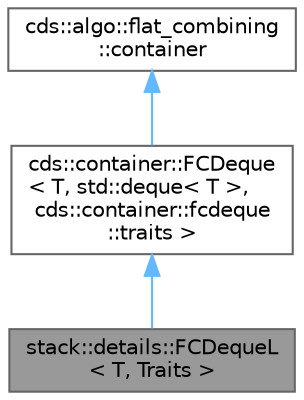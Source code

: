 digraph "stack::details::FCDequeL&lt; T, Traits &gt;"
{
 // LATEX_PDF_SIZE
  bgcolor="transparent";
  edge [fontname=Helvetica,fontsize=10,labelfontname=Helvetica,labelfontsize=10];
  node [fontname=Helvetica,fontsize=10,shape=box,height=0.2,width=0.4];
  Node1 [id="Node000001",label="stack::details::FCDequeL\l\< T, Traits \>",height=0.2,width=0.4,color="gray40", fillcolor="grey60", style="filled", fontcolor="black",tooltip=" "];
  Node2 -> Node1 [id="edge1_Node000001_Node000002",dir="back",color="steelblue1",style="solid",tooltip=" "];
  Node2 [id="Node000002",label="cds::container::FCDeque\l\< T, std::deque\< T \>,\l cds::container::fcdeque\l::traits \>",height=0.2,width=0.4,color="gray40", fillcolor="white", style="filled",URL="$classcds_1_1container_1_1_f_c_deque.html",tooltip=" "];
  Node3 -> Node2 [id="edge2_Node000002_Node000003",dir="back",color="steelblue1",style="solid",tooltip=" "];
  Node3 [id="Node000003",label="cds::algo::flat_combining\l::container",height=0.2,width=0.4,color="gray40", fillcolor="white", style="filled",tooltip=" "];
}
